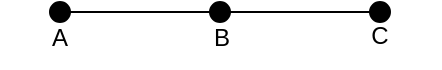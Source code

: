 <mxfile>
    <diagram id="kp7Xs3Q7NTGosNZKPaLw" name="Page-1">
        <mxGraphModel dx="530" dy="310" grid="1" gridSize="10" guides="1" tooltips="1" connect="1" arrows="1" fold="1" page="1" pageScale="1" pageWidth="850" pageHeight="1100" math="0" shadow="0">
            <root>
                <mxCell id="0"/>
                <mxCell id="1" parent="0"/>
                <mxCell id="2" value="" style="endArrow=none;html=1;" parent="1" edge="1">
                    <mxGeometry width="50" height="50" relative="1" as="geometry">
                        <mxPoint x="240" y="200" as="sourcePoint"/>
                        <mxPoint x="400" y="200" as="targetPoint"/>
                    </mxGeometry>
                </mxCell>
                <mxCell id="3" value="" style="ellipse;whiteSpace=wrap;html=1;aspect=fixed;fillColor=#000000;" vertex="1" parent="1">
                    <mxGeometry x="234" y="195" width="10" height="10" as="geometry"/>
                </mxCell>
                <mxCell id="5" value="" style="ellipse;whiteSpace=wrap;html=1;aspect=fixed;fillColor=#000000;" vertex="1" parent="1">
                    <mxGeometry x="314" y="195" width="10" height="10" as="geometry"/>
                </mxCell>
                <mxCell id="6" value="" style="ellipse;whiteSpace=wrap;html=1;aspect=fixed;fillColor=#000000;" vertex="1" parent="1">
                    <mxGeometry x="394" y="195" width="10" height="10" as="geometry"/>
                </mxCell>
                <mxCell id="7" value="B" style="text;html=1;strokeColor=none;fillColor=none;align=center;verticalAlign=middle;whiteSpace=wrap;rounded=0;" vertex="1" parent="1">
                    <mxGeometry x="290" y="198" width="60" height="30" as="geometry"/>
                </mxCell>
                <mxCell id="8" value="C" style="text;html=1;strokeColor=none;fillColor=none;align=center;verticalAlign=middle;whiteSpace=wrap;rounded=0;" vertex="1" parent="1">
                    <mxGeometry x="369" y="196" width="60" height="32" as="geometry"/>
                </mxCell>
                <mxCell id="9" value="A" style="text;html=1;strokeColor=none;fillColor=none;align=center;verticalAlign=middle;whiteSpace=wrap;rounded=0;" vertex="1" parent="1">
                    <mxGeometry x="209" y="198" width="60" height="30" as="geometry"/>
                </mxCell>
            </root>
        </mxGraphModel>
    </diagram>
</mxfile>
